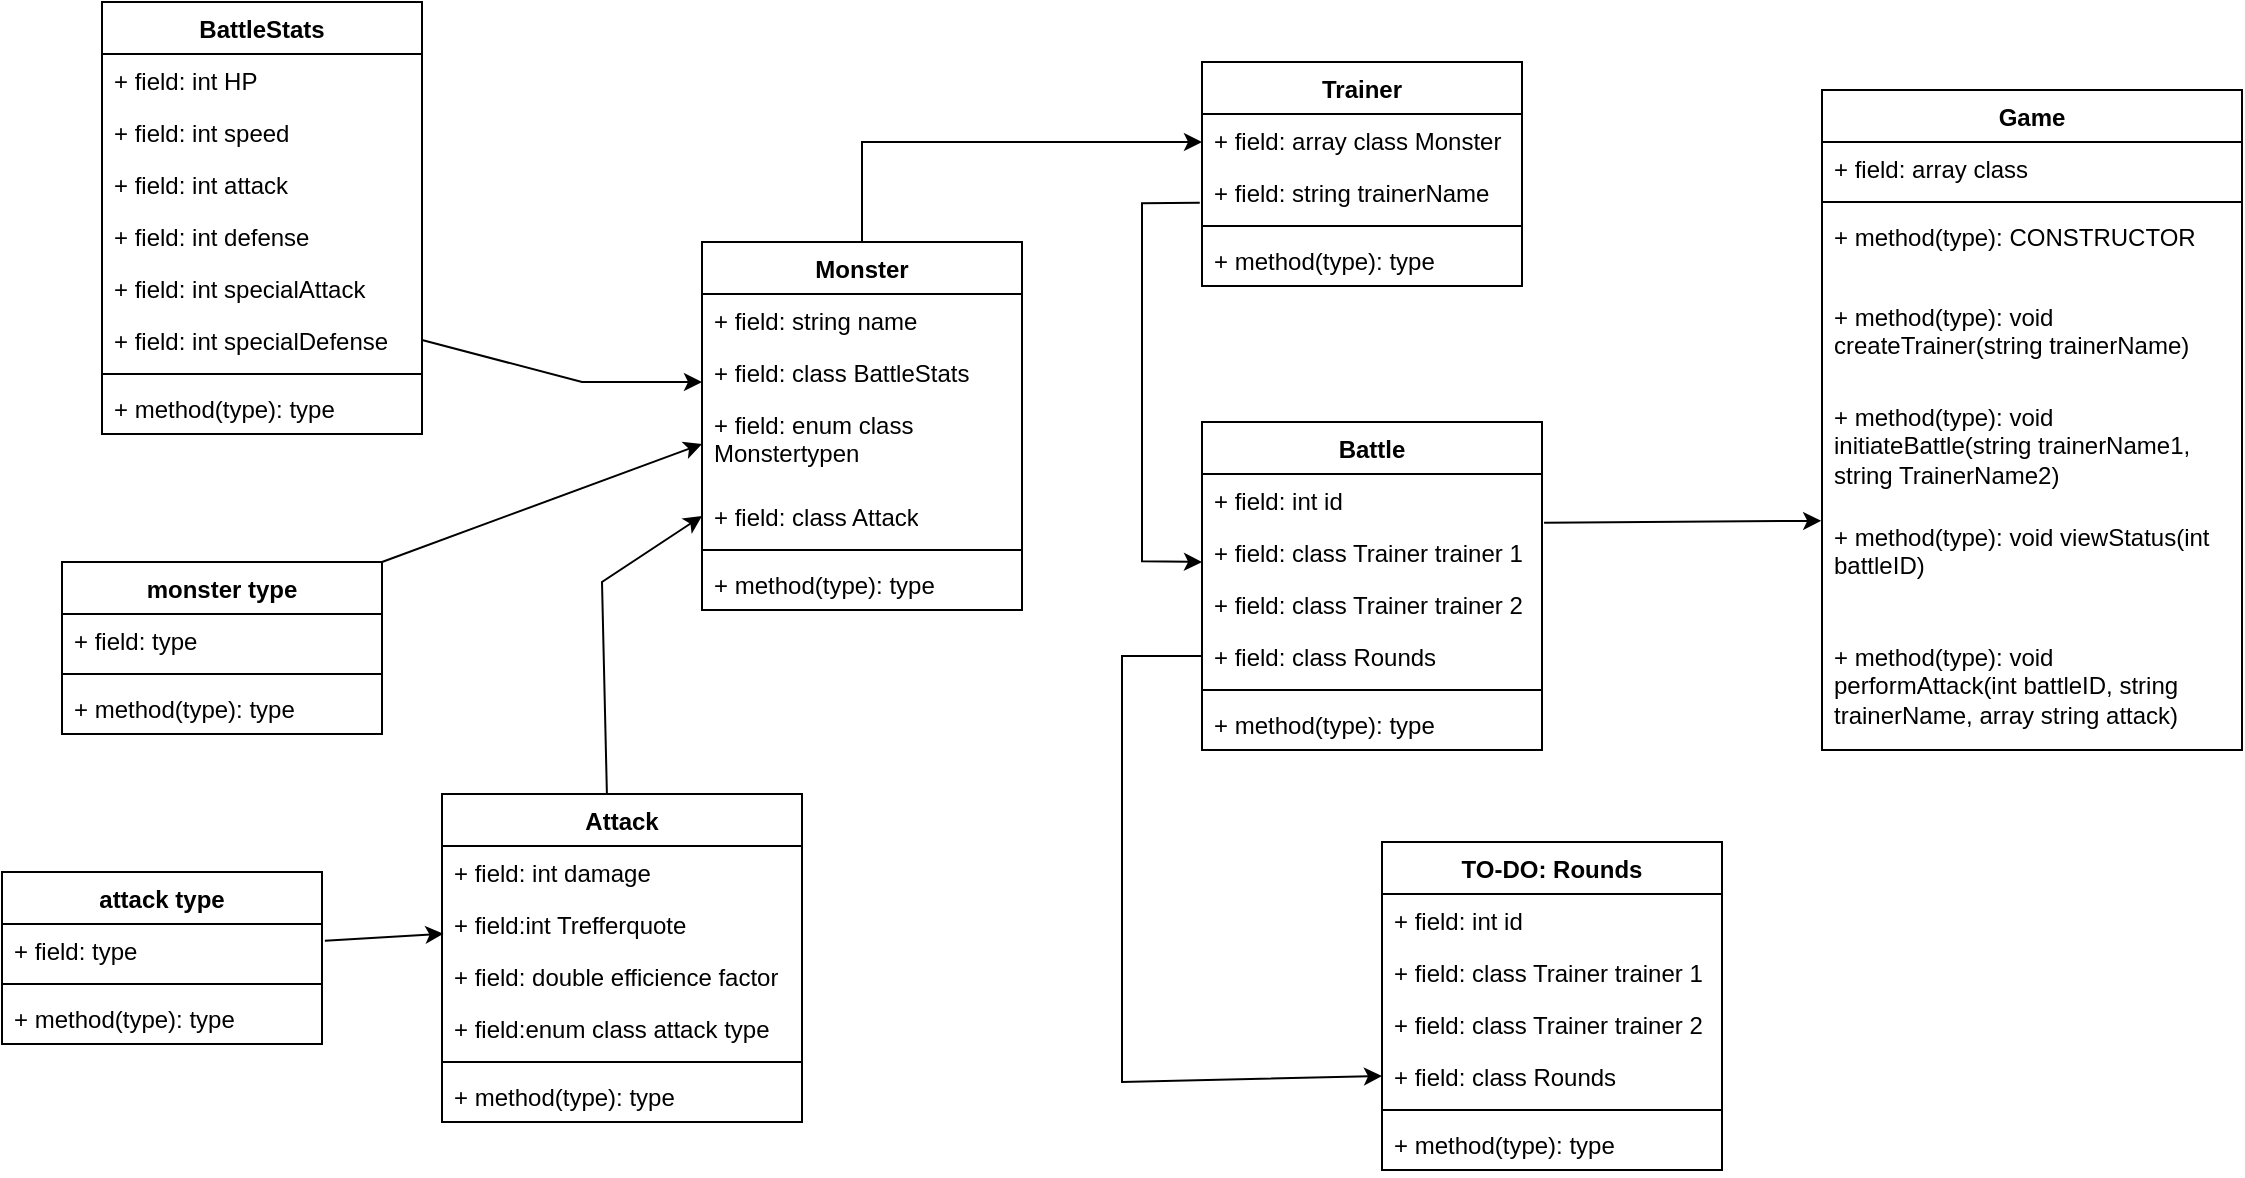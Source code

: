 <mxfile version="26.2.2">
  <diagram name="Page-1" id="lM-ZzzZHEhWTTHnsDYxo">
    <mxGraphModel dx="2278" dy="961" grid="1" gridSize="10" guides="1" tooltips="1" connect="1" arrows="1" fold="1" page="1" pageScale="1" pageWidth="850" pageHeight="1100" math="0" shadow="0">
      <root>
        <mxCell id="0" />
        <mxCell id="1" parent="0" />
        <mxCell id="rzf7BwaNBSHrU-T-loep-2" value="monster type" style="swimlane;fontStyle=1;align=center;verticalAlign=top;childLayout=stackLayout;horizontal=1;startSize=26;horizontalStack=0;resizeParent=1;resizeParentMax=0;resizeLast=0;collapsible=1;marginBottom=0;whiteSpace=wrap;html=1;" parent="1" vertex="1">
          <mxGeometry x="-190" y="380" width="160" height="86" as="geometry" />
        </mxCell>
        <mxCell id="rzf7BwaNBSHrU-T-loep-3" value="+ field: type" style="text;strokeColor=none;fillColor=none;align=left;verticalAlign=top;spacingLeft=4;spacingRight=4;overflow=hidden;rotatable=0;points=[[0,0.5],[1,0.5]];portConstraint=eastwest;whiteSpace=wrap;html=1;" parent="rzf7BwaNBSHrU-T-loep-2" vertex="1">
          <mxGeometry y="26" width="160" height="26" as="geometry" />
        </mxCell>
        <mxCell id="rzf7BwaNBSHrU-T-loep-4" value="" style="line;strokeWidth=1;fillColor=none;align=left;verticalAlign=middle;spacingTop=-1;spacingLeft=3;spacingRight=3;rotatable=0;labelPosition=right;points=[];portConstraint=eastwest;strokeColor=inherit;" parent="rzf7BwaNBSHrU-T-loep-2" vertex="1">
          <mxGeometry y="52" width="160" height="8" as="geometry" />
        </mxCell>
        <mxCell id="rzf7BwaNBSHrU-T-loep-5" value="+ method(type): type" style="text;strokeColor=none;fillColor=none;align=left;verticalAlign=top;spacingLeft=4;spacingRight=4;overflow=hidden;rotatable=0;points=[[0,0.5],[1,0.5]];portConstraint=eastwest;whiteSpace=wrap;html=1;" parent="rzf7BwaNBSHrU-T-loep-2" vertex="1">
          <mxGeometry y="60" width="160" height="26" as="geometry" />
        </mxCell>
        <mxCell id="rzf7BwaNBSHrU-T-loep-6" value="Monster" style="swimlane;fontStyle=1;align=center;verticalAlign=top;childLayout=stackLayout;horizontal=1;startSize=26;horizontalStack=0;resizeParent=1;resizeParentMax=0;resizeLast=0;collapsible=1;marginBottom=0;whiteSpace=wrap;html=1;" parent="1" vertex="1">
          <mxGeometry x="130" y="220" width="160" height="184" as="geometry" />
        </mxCell>
        <mxCell id="rzf7BwaNBSHrU-T-loep-7" value="+ field: string name" style="text;strokeColor=none;fillColor=none;align=left;verticalAlign=top;spacingLeft=4;spacingRight=4;overflow=hidden;rotatable=0;points=[[0,0.5],[1,0.5]];portConstraint=eastwest;whiteSpace=wrap;html=1;" parent="rzf7BwaNBSHrU-T-loep-6" vertex="1">
          <mxGeometry y="26" width="160" height="26" as="geometry" />
        </mxCell>
        <mxCell id="rzf7BwaNBSHrU-T-loep-23" value="+ field: class BattleStats" style="text;strokeColor=none;fillColor=none;align=left;verticalAlign=top;spacingLeft=4;spacingRight=4;overflow=hidden;rotatable=0;points=[[0,0.5],[1,0.5]];portConstraint=eastwest;whiteSpace=wrap;html=1;" parent="rzf7BwaNBSHrU-T-loep-6" vertex="1">
          <mxGeometry y="52" width="160" height="26" as="geometry" />
        </mxCell>
        <mxCell id="rzf7BwaNBSHrU-T-loep-25" value="+ field: enum class Monstertypen" style="text;strokeColor=none;fillColor=none;align=left;verticalAlign=top;spacingLeft=4;spacingRight=4;overflow=hidden;rotatable=0;points=[[0,0.5],[1,0.5]];portConstraint=eastwest;whiteSpace=wrap;html=1;" parent="rzf7BwaNBSHrU-T-loep-6" vertex="1">
          <mxGeometry y="78" width="160" height="46" as="geometry" />
        </mxCell>
        <mxCell id="rzf7BwaNBSHrU-T-loep-73" value="+ field: class Attack " style="text;strokeColor=none;fillColor=none;align=left;verticalAlign=top;spacingLeft=4;spacingRight=4;overflow=hidden;rotatable=0;points=[[0,0.5],[1,0.5]];portConstraint=eastwest;whiteSpace=wrap;html=1;" parent="rzf7BwaNBSHrU-T-loep-6" vertex="1">
          <mxGeometry y="124" width="160" height="26" as="geometry" />
        </mxCell>
        <mxCell id="rzf7BwaNBSHrU-T-loep-8" value="" style="line;strokeWidth=1;fillColor=none;align=left;verticalAlign=middle;spacingTop=-1;spacingLeft=3;spacingRight=3;rotatable=0;labelPosition=right;points=[];portConstraint=eastwest;strokeColor=inherit;" parent="rzf7BwaNBSHrU-T-loep-6" vertex="1">
          <mxGeometry y="150" width="160" height="8" as="geometry" />
        </mxCell>
        <mxCell id="rzf7BwaNBSHrU-T-loep-9" value="+ method(type): type" style="text;strokeColor=none;fillColor=none;align=left;verticalAlign=top;spacingLeft=4;spacingRight=4;overflow=hidden;rotatable=0;points=[[0,0.5],[1,0.5]];portConstraint=eastwest;whiteSpace=wrap;html=1;" parent="rzf7BwaNBSHrU-T-loep-6" vertex="1">
          <mxGeometry y="158" width="160" height="26" as="geometry" />
        </mxCell>
        <mxCell id="rzf7BwaNBSHrU-T-loep-10" value="Attack" style="swimlane;fontStyle=1;align=center;verticalAlign=top;childLayout=stackLayout;horizontal=1;startSize=26;horizontalStack=0;resizeParent=1;resizeParentMax=0;resizeLast=0;collapsible=1;marginBottom=0;whiteSpace=wrap;html=1;" parent="1" vertex="1">
          <mxGeometry y="496" width="180" height="164" as="geometry" />
        </mxCell>
        <mxCell id="rzf7BwaNBSHrU-T-loep-11" value="+ field: int damage" style="text;strokeColor=none;fillColor=none;align=left;verticalAlign=top;spacingLeft=4;spacingRight=4;overflow=hidden;rotatable=0;points=[[0,0.5],[1,0.5]];portConstraint=eastwest;whiteSpace=wrap;html=1;" parent="rzf7BwaNBSHrU-T-loep-10" vertex="1">
          <mxGeometry y="26" width="180" height="26" as="geometry" />
        </mxCell>
        <mxCell id="rzf7BwaNBSHrU-T-loep-36" value="+ field:int Trefferquote" style="text;strokeColor=none;fillColor=none;align=left;verticalAlign=top;spacingLeft=4;spacingRight=4;overflow=hidden;rotatable=0;points=[[0,0.5],[1,0.5]];portConstraint=eastwest;whiteSpace=wrap;html=1;" parent="rzf7BwaNBSHrU-T-loep-10" vertex="1">
          <mxGeometry y="52" width="180" height="26" as="geometry" />
        </mxCell>
        <mxCell id="rzf7BwaNBSHrU-T-loep-37" value="+ field: double efficience factor" style="text;strokeColor=none;fillColor=none;align=left;verticalAlign=top;spacingLeft=4;spacingRight=4;overflow=hidden;rotatable=0;points=[[0,0.5],[1,0.5]];portConstraint=eastwest;whiteSpace=wrap;html=1;" parent="rzf7BwaNBSHrU-T-loep-10" vertex="1">
          <mxGeometry y="78" width="180" height="26" as="geometry" />
        </mxCell>
        <mxCell id="rzf7BwaNBSHrU-T-loep-38" value="+ field:enum class attack type" style="text;strokeColor=none;fillColor=none;align=left;verticalAlign=top;spacingLeft=4;spacingRight=4;overflow=hidden;rotatable=0;points=[[0,0.5],[1,0.5]];portConstraint=eastwest;whiteSpace=wrap;html=1;" parent="rzf7BwaNBSHrU-T-loep-10" vertex="1">
          <mxGeometry y="104" width="180" height="26" as="geometry" />
        </mxCell>
        <mxCell id="rzf7BwaNBSHrU-T-loep-12" value="" style="line;strokeWidth=1;fillColor=none;align=left;verticalAlign=middle;spacingTop=-1;spacingLeft=3;spacingRight=3;rotatable=0;labelPosition=right;points=[];portConstraint=eastwest;strokeColor=inherit;" parent="rzf7BwaNBSHrU-T-loep-10" vertex="1">
          <mxGeometry y="130" width="180" height="8" as="geometry" />
        </mxCell>
        <mxCell id="rzf7BwaNBSHrU-T-loep-13" value="+ method(type): type" style="text;strokeColor=none;fillColor=none;align=left;verticalAlign=top;spacingLeft=4;spacingRight=4;overflow=hidden;rotatable=0;points=[[0,0.5],[1,0.5]];portConstraint=eastwest;whiteSpace=wrap;html=1;" parent="rzf7BwaNBSHrU-T-loep-10" vertex="1">
          <mxGeometry y="138" width="180" height="26" as="geometry" />
        </mxCell>
        <mxCell id="rzf7BwaNBSHrU-T-loep-15" value="BattleStats" style="swimlane;fontStyle=1;align=center;verticalAlign=top;childLayout=stackLayout;horizontal=1;startSize=26;horizontalStack=0;resizeParent=1;resizeParentMax=0;resizeLast=0;collapsible=1;marginBottom=0;whiteSpace=wrap;html=1;" parent="1" vertex="1">
          <mxGeometry x="-170" y="100" width="160" height="216" as="geometry" />
        </mxCell>
        <mxCell id="rzf7BwaNBSHrU-T-loep-16" value="+ field: int HP" style="text;strokeColor=none;fillColor=none;align=left;verticalAlign=top;spacingLeft=4;spacingRight=4;overflow=hidden;rotatable=0;points=[[0,0.5],[1,0.5]];portConstraint=eastwest;whiteSpace=wrap;html=1;" parent="rzf7BwaNBSHrU-T-loep-15" vertex="1">
          <mxGeometry y="26" width="160" height="26" as="geometry" />
        </mxCell>
        <mxCell id="rzf7BwaNBSHrU-T-loep-26" value="+ field: int speed" style="text;strokeColor=none;fillColor=none;align=left;verticalAlign=top;spacingLeft=4;spacingRight=4;overflow=hidden;rotatable=0;points=[[0,0.5],[1,0.5]];portConstraint=eastwest;whiteSpace=wrap;html=1;" parent="rzf7BwaNBSHrU-T-loep-15" vertex="1">
          <mxGeometry y="52" width="160" height="26" as="geometry" />
        </mxCell>
        <mxCell id="rzf7BwaNBSHrU-T-loep-28" value="+ field: int attack" style="text;strokeColor=none;fillColor=none;align=left;verticalAlign=top;spacingLeft=4;spacingRight=4;overflow=hidden;rotatable=0;points=[[0,0.5],[1,0.5]];portConstraint=eastwest;whiteSpace=wrap;html=1;" parent="rzf7BwaNBSHrU-T-loep-15" vertex="1">
          <mxGeometry y="78" width="160" height="26" as="geometry" />
        </mxCell>
        <mxCell id="rzf7BwaNBSHrU-T-loep-30" value="+ field: int defense" style="text;strokeColor=none;fillColor=none;align=left;verticalAlign=top;spacingLeft=4;spacingRight=4;overflow=hidden;rotatable=0;points=[[0,0.5],[1,0.5]];portConstraint=eastwest;whiteSpace=wrap;html=1;" parent="rzf7BwaNBSHrU-T-loep-15" vertex="1">
          <mxGeometry y="104" width="160" height="26" as="geometry" />
        </mxCell>
        <mxCell id="rzf7BwaNBSHrU-T-loep-31" value="+ field: int specialAttack" style="text;strokeColor=none;fillColor=none;align=left;verticalAlign=top;spacingLeft=4;spacingRight=4;overflow=hidden;rotatable=0;points=[[0,0.5],[1,0.5]];portConstraint=eastwest;whiteSpace=wrap;html=1;" parent="rzf7BwaNBSHrU-T-loep-15" vertex="1">
          <mxGeometry y="130" width="160" height="26" as="geometry" />
        </mxCell>
        <mxCell id="rzf7BwaNBSHrU-T-loep-29" value="&lt;div&gt;+ field: int specialDefense&lt;/div&gt;" style="text;strokeColor=none;fillColor=none;align=left;verticalAlign=top;spacingLeft=4;spacingRight=4;overflow=hidden;rotatable=0;points=[[0,0.5],[1,0.5]];portConstraint=eastwest;whiteSpace=wrap;html=1;" parent="rzf7BwaNBSHrU-T-loep-15" vertex="1">
          <mxGeometry y="156" width="160" height="26" as="geometry" />
        </mxCell>
        <mxCell id="rzf7BwaNBSHrU-T-loep-17" value="" style="line;strokeWidth=1;fillColor=none;align=left;verticalAlign=middle;spacingTop=-1;spacingLeft=3;spacingRight=3;rotatable=0;labelPosition=right;points=[];portConstraint=eastwest;strokeColor=inherit;" parent="rzf7BwaNBSHrU-T-loep-15" vertex="1">
          <mxGeometry y="182" width="160" height="8" as="geometry" />
        </mxCell>
        <mxCell id="rzf7BwaNBSHrU-T-loep-18" value="+ method(type): type" style="text;strokeColor=none;fillColor=none;align=left;verticalAlign=top;spacingLeft=4;spacingRight=4;overflow=hidden;rotatable=0;points=[[0,0.5],[1,0.5]];portConstraint=eastwest;whiteSpace=wrap;html=1;" parent="rzf7BwaNBSHrU-T-loep-15" vertex="1">
          <mxGeometry y="190" width="160" height="26" as="geometry" />
        </mxCell>
        <mxCell id="rzf7BwaNBSHrU-T-loep-19" value="Trainer" style="swimlane;fontStyle=1;align=center;verticalAlign=top;childLayout=stackLayout;horizontal=1;startSize=26;horizontalStack=0;resizeParent=1;resizeParentMax=0;resizeLast=0;collapsible=1;marginBottom=0;whiteSpace=wrap;html=1;" parent="1" vertex="1">
          <mxGeometry x="380" y="130" width="160" height="112" as="geometry" />
        </mxCell>
        <mxCell id="rzf7BwaNBSHrU-T-loep-20" value="+ field: array class Monster" style="text;strokeColor=none;fillColor=none;align=left;verticalAlign=top;spacingLeft=4;spacingRight=4;overflow=hidden;rotatable=0;points=[[0,0.5],[1,0.5]];portConstraint=eastwest;whiteSpace=wrap;html=1;" parent="rzf7BwaNBSHrU-T-loep-19" vertex="1">
          <mxGeometry y="26" width="160" height="26" as="geometry" />
        </mxCell>
        <mxCell id="rzf7BwaNBSHrU-T-loep-69" value="+ field: string trainerName" style="text;strokeColor=none;fillColor=none;align=left;verticalAlign=top;spacingLeft=4;spacingRight=4;overflow=hidden;rotatable=0;points=[[0,0.5],[1,0.5]];portConstraint=eastwest;whiteSpace=wrap;html=1;" parent="rzf7BwaNBSHrU-T-loep-19" vertex="1">
          <mxGeometry y="52" width="160" height="26" as="geometry" />
        </mxCell>
        <mxCell id="rzf7BwaNBSHrU-T-loep-21" value="" style="line;strokeWidth=1;fillColor=none;align=left;verticalAlign=middle;spacingTop=-1;spacingLeft=3;spacingRight=3;rotatable=0;labelPosition=right;points=[];portConstraint=eastwest;strokeColor=inherit;" parent="rzf7BwaNBSHrU-T-loep-19" vertex="1">
          <mxGeometry y="78" width="160" height="8" as="geometry" />
        </mxCell>
        <mxCell id="rzf7BwaNBSHrU-T-loep-22" value="+ method(type): type" style="text;strokeColor=none;fillColor=none;align=left;verticalAlign=top;spacingLeft=4;spacingRight=4;overflow=hidden;rotatable=0;points=[[0,0.5],[1,0.5]];portConstraint=eastwest;whiteSpace=wrap;html=1;" parent="rzf7BwaNBSHrU-T-loep-19" vertex="1">
          <mxGeometry y="86" width="160" height="26" as="geometry" />
        </mxCell>
        <mxCell id="rzf7BwaNBSHrU-T-loep-32" value="attack type" style="swimlane;fontStyle=1;align=center;verticalAlign=top;childLayout=stackLayout;horizontal=1;startSize=26;horizontalStack=0;resizeParent=1;resizeParentMax=0;resizeLast=0;collapsible=1;marginBottom=0;whiteSpace=wrap;html=1;" parent="1" vertex="1">
          <mxGeometry x="-220" y="535" width="160" height="86" as="geometry" />
        </mxCell>
        <mxCell id="rzf7BwaNBSHrU-T-loep-33" value="+ field: type" style="text;strokeColor=none;fillColor=none;align=left;verticalAlign=top;spacingLeft=4;spacingRight=4;overflow=hidden;rotatable=0;points=[[0,0.5],[1,0.5]];portConstraint=eastwest;whiteSpace=wrap;html=1;" parent="rzf7BwaNBSHrU-T-loep-32" vertex="1">
          <mxGeometry y="26" width="160" height="26" as="geometry" />
        </mxCell>
        <mxCell id="rzf7BwaNBSHrU-T-loep-34" value="" style="line;strokeWidth=1;fillColor=none;align=left;verticalAlign=middle;spacingTop=-1;spacingLeft=3;spacingRight=3;rotatable=0;labelPosition=right;points=[];portConstraint=eastwest;strokeColor=inherit;" parent="rzf7BwaNBSHrU-T-loep-32" vertex="1">
          <mxGeometry y="52" width="160" height="8" as="geometry" />
        </mxCell>
        <mxCell id="rzf7BwaNBSHrU-T-loep-35" value="+ method(type): type" style="text;strokeColor=none;fillColor=none;align=left;verticalAlign=top;spacingLeft=4;spacingRight=4;overflow=hidden;rotatable=0;points=[[0,0.5],[1,0.5]];portConstraint=eastwest;whiteSpace=wrap;html=1;" parent="rzf7BwaNBSHrU-T-loep-32" vertex="1">
          <mxGeometry y="60" width="160" height="26" as="geometry" />
        </mxCell>
        <mxCell id="rzf7BwaNBSHrU-T-loep-39" value="Battle" style="swimlane;fontStyle=1;align=center;verticalAlign=top;childLayout=stackLayout;horizontal=1;startSize=26;horizontalStack=0;resizeParent=1;resizeParentMax=0;resizeLast=0;collapsible=1;marginBottom=0;whiteSpace=wrap;html=1;" parent="1" vertex="1">
          <mxGeometry x="380" y="310" width="170" height="164" as="geometry" />
        </mxCell>
        <mxCell id="rzf7BwaNBSHrU-T-loep-40" value="+ field: int id" style="text;strokeColor=none;fillColor=none;align=left;verticalAlign=top;spacingLeft=4;spacingRight=4;overflow=hidden;rotatable=0;points=[[0,0.5],[1,0.5]];portConstraint=eastwest;whiteSpace=wrap;html=1;" parent="rzf7BwaNBSHrU-T-loep-39" vertex="1">
          <mxGeometry y="26" width="170" height="26" as="geometry" />
        </mxCell>
        <mxCell id="rzf7BwaNBSHrU-T-loep-44" value="&lt;div&gt;+ field: class Trainer trainer 1&lt;/div&gt;&lt;div&gt;&lt;br&gt;&lt;/div&gt;" style="text;strokeColor=none;fillColor=none;align=left;verticalAlign=top;spacingLeft=4;spacingRight=4;overflow=hidden;rotatable=0;points=[[0,0.5],[1,0.5]];portConstraint=eastwest;whiteSpace=wrap;html=1;" parent="rzf7BwaNBSHrU-T-loep-39" vertex="1">
          <mxGeometry y="52" width="170" height="26" as="geometry" />
        </mxCell>
        <mxCell id="rzf7BwaNBSHrU-T-loep-46" value="&lt;div&gt;+ field: class Trainer trainer 2&lt;br&gt;&lt;/div&gt;&lt;div&gt;&lt;br&gt;&lt;/div&gt;" style="text;strokeColor=none;fillColor=none;align=left;verticalAlign=top;spacingLeft=4;spacingRight=4;overflow=hidden;rotatable=0;points=[[0,0.5],[1,0.5]];portConstraint=eastwest;whiteSpace=wrap;html=1;" parent="rzf7BwaNBSHrU-T-loep-39" vertex="1">
          <mxGeometry y="78" width="170" height="26" as="geometry" />
        </mxCell>
        <mxCell id="rzf7BwaNBSHrU-T-loep-79" value="&lt;div&gt;+ field: class Rounds&lt;br&gt;&lt;/div&gt;&lt;div&gt;&lt;br&gt;&lt;/div&gt;" style="text;strokeColor=none;fillColor=none;align=left;verticalAlign=top;spacingLeft=4;spacingRight=4;overflow=hidden;rotatable=0;points=[[0,0.5],[1,0.5]];portConstraint=eastwest;whiteSpace=wrap;html=1;" parent="rzf7BwaNBSHrU-T-loep-39" vertex="1">
          <mxGeometry y="104" width="170" height="26" as="geometry" />
        </mxCell>
        <mxCell id="rzf7BwaNBSHrU-T-loep-41" value="" style="line;strokeWidth=1;fillColor=none;align=left;verticalAlign=middle;spacingTop=-1;spacingLeft=3;spacingRight=3;rotatable=0;labelPosition=right;points=[];portConstraint=eastwest;strokeColor=inherit;" parent="rzf7BwaNBSHrU-T-loep-39" vertex="1">
          <mxGeometry y="130" width="170" height="8" as="geometry" />
        </mxCell>
        <mxCell id="rzf7BwaNBSHrU-T-loep-42" value="+ method(type): type" style="text;strokeColor=none;fillColor=none;align=left;verticalAlign=top;spacingLeft=4;spacingRight=4;overflow=hidden;rotatable=0;points=[[0,0.5],[1,0.5]];portConstraint=eastwest;whiteSpace=wrap;html=1;" parent="rzf7BwaNBSHrU-T-loep-39" vertex="1">
          <mxGeometry y="138" width="170" height="26" as="geometry" />
        </mxCell>
        <mxCell id="rzf7BwaNBSHrU-T-loep-60" value="Game" style="swimlane;fontStyle=1;align=center;verticalAlign=top;childLayout=stackLayout;horizontal=1;startSize=26;horizontalStack=0;resizeParent=1;resizeParentMax=0;resizeLast=0;collapsible=1;marginBottom=0;whiteSpace=wrap;html=1;" parent="1" vertex="1">
          <mxGeometry x="690" y="144" width="210" height="330" as="geometry" />
        </mxCell>
        <mxCell id="rzf7BwaNBSHrU-T-loep-61" value="+ field: array class " style="text;strokeColor=none;fillColor=none;align=left;verticalAlign=top;spacingLeft=4;spacingRight=4;overflow=hidden;rotatable=0;points=[[0,0.5],[1,0.5]];portConstraint=eastwest;whiteSpace=wrap;html=1;" parent="rzf7BwaNBSHrU-T-loep-60" vertex="1">
          <mxGeometry y="26" width="210" height="26" as="geometry" />
        </mxCell>
        <mxCell id="rzf7BwaNBSHrU-T-loep-62" value="" style="line;strokeWidth=1;fillColor=none;align=left;verticalAlign=middle;spacingTop=-1;spacingLeft=3;spacingRight=3;rotatable=0;labelPosition=right;points=[];portConstraint=eastwest;strokeColor=inherit;" parent="rzf7BwaNBSHrU-T-loep-60" vertex="1">
          <mxGeometry y="52" width="210" height="8" as="geometry" />
        </mxCell>
        <mxCell id="rzf7BwaNBSHrU-T-loep-68" value="+ method(type): CONSTRUCTOR" style="text;strokeColor=none;fillColor=none;align=left;verticalAlign=top;spacingLeft=4;spacingRight=4;overflow=hidden;rotatable=0;points=[[0,0.5],[1,0.5]];portConstraint=eastwest;whiteSpace=wrap;html=1;" parent="rzf7BwaNBSHrU-T-loep-60" vertex="1">
          <mxGeometry y="60" width="210" height="40" as="geometry" />
        </mxCell>
        <mxCell id="rzf7BwaNBSHrU-T-loep-63" value="+ method(type): void createTrainer(string trainerName)" style="text;strokeColor=none;fillColor=none;align=left;verticalAlign=top;spacingLeft=4;spacingRight=4;overflow=hidden;rotatable=0;points=[[0,0.5],[1,0.5]];portConstraint=eastwest;whiteSpace=wrap;html=1;" parent="rzf7BwaNBSHrU-T-loep-60" vertex="1">
          <mxGeometry y="100" width="210" height="50" as="geometry" />
        </mxCell>
        <mxCell id="rzf7BwaNBSHrU-T-loep-64" value="+ method(type): void initiateBattle(string trainerName1, string TrainerName2)" style="text;strokeColor=none;fillColor=none;align=left;verticalAlign=top;spacingLeft=4;spacingRight=4;overflow=hidden;rotatable=0;points=[[0,0.5],[1,0.5]];portConstraint=eastwest;whiteSpace=wrap;html=1;" parent="rzf7BwaNBSHrU-T-loep-60" vertex="1">
          <mxGeometry y="150" width="210" height="60" as="geometry" />
        </mxCell>
        <mxCell id="rzf7BwaNBSHrU-T-loep-65" value="+ method(type): void viewStatus(int battleID)" style="text;strokeColor=none;fillColor=none;align=left;verticalAlign=top;spacingLeft=4;spacingRight=4;overflow=hidden;rotatable=0;points=[[0,0.5],[1,0.5]];portConstraint=eastwest;whiteSpace=wrap;html=1;" parent="rzf7BwaNBSHrU-T-loep-60" vertex="1">
          <mxGeometry y="210" width="210" height="60" as="geometry" />
        </mxCell>
        <mxCell id="rzf7BwaNBSHrU-T-loep-66" value="+ method(type): void performAttack(int battleID, string trainerName, array string attack)" style="text;strokeColor=none;fillColor=none;align=left;verticalAlign=top;spacingLeft=4;spacingRight=4;overflow=hidden;rotatable=0;points=[[0,0.5],[1,0.5]];portConstraint=eastwest;whiteSpace=wrap;html=1;" parent="rzf7BwaNBSHrU-T-loep-60" vertex="1">
          <mxGeometry y="270" width="210" height="60" as="geometry" />
        </mxCell>
        <mxCell id="rzf7BwaNBSHrU-T-loep-70" value="" style="endArrow=classic;html=1;rounded=0;exitX=1;exitY=0.5;exitDx=0;exitDy=0;" parent="1" source="rzf7BwaNBSHrU-T-loep-29" edge="1">
          <mxGeometry width="50" height="50" relative="1" as="geometry">
            <mxPoint x="-10" y="307.18" as="sourcePoint" />
            <mxPoint x="130" y="289.998" as="targetPoint" />
            <Array as="points">
              <mxPoint x="70" y="290" />
            </Array>
          </mxGeometry>
        </mxCell>
        <mxCell id="rzf7BwaNBSHrU-T-loep-71" value="" style="endArrow=classic;html=1;rounded=0;entryX=0;entryY=0.5;entryDx=0;entryDy=0;exitX=1;exitY=0;exitDx=0;exitDy=0;" parent="1" source="rzf7BwaNBSHrU-T-loep-2" target="rzf7BwaNBSHrU-T-loep-25" edge="1">
          <mxGeometry width="50" height="50" relative="1" as="geometry">
            <mxPoint x="-10" y="378" as="sourcePoint" />
            <mxPoint x="130" y="360.818" as="targetPoint" />
          </mxGeometry>
        </mxCell>
        <mxCell id="rzf7BwaNBSHrU-T-loep-72" value="" style="endArrow=classic;html=1;rounded=0;entryX=0.004;entryY=0.688;entryDx=0;entryDy=0;exitX=1.009;exitY=0.322;exitDx=0;exitDy=0;exitPerimeter=0;entryPerimeter=0;" parent="1" source="rzf7BwaNBSHrU-T-loep-33" target="rzf7BwaNBSHrU-T-loep-36" edge="1">
          <mxGeometry width="50" height="50" relative="1" as="geometry">
            <mxPoint x="-20" y="570" as="sourcePoint" />
            <mxPoint x="100" y="481" as="targetPoint" />
          </mxGeometry>
        </mxCell>
        <mxCell id="rzf7BwaNBSHrU-T-loep-74" value="" style="endArrow=classic;html=1;rounded=0;entryX=0;entryY=0.5;entryDx=0;entryDy=0;exitX=0.458;exitY=-0.003;exitDx=0;exitDy=0;exitPerimeter=0;" parent="1" source="rzf7BwaNBSHrU-T-loep-10" target="rzf7BwaNBSHrU-T-loep-73" edge="1">
          <mxGeometry width="50" height="50" relative="1" as="geometry">
            <mxPoint x="-20" y="440" as="sourcePoint" />
            <mxPoint x="140" y="331" as="targetPoint" />
            <Array as="points">
              <mxPoint x="80" y="390" />
            </Array>
          </mxGeometry>
        </mxCell>
        <mxCell id="rzf7BwaNBSHrU-T-loep-75" value="" style="endArrow=classic;html=1;rounded=0;exitX=0.5;exitY=0;exitDx=0;exitDy=0;" parent="1" source="rzf7BwaNBSHrU-T-loep-6" edge="1">
          <mxGeometry width="50" height="50" relative="1" as="geometry">
            <mxPoint x="210" y="170" as="sourcePoint" />
            <mxPoint x="380" y="169.998" as="targetPoint" />
            <Array as="points">
              <mxPoint x="210" y="170" />
            </Array>
          </mxGeometry>
        </mxCell>
        <mxCell id="rzf7BwaNBSHrU-T-loep-77" value="" style="endArrow=classic;html=1;rounded=0;exitX=-0.007;exitY=-0.09;exitDx=0;exitDy=0;exitPerimeter=0;" parent="1" edge="1">
          <mxGeometry width="50" height="50" relative="1" as="geometry">
            <mxPoint x="378.88" y="200.33" as="sourcePoint" />
            <mxPoint x="380" y="380" as="targetPoint" />
            <Array as="points">
              <mxPoint x="350" y="200.67" />
              <mxPoint x="350" y="379.67" />
            </Array>
          </mxGeometry>
        </mxCell>
        <mxCell id="rzf7BwaNBSHrU-T-loep-80" value="TO-DO: Rounds" style="swimlane;fontStyle=1;align=center;verticalAlign=top;childLayout=stackLayout;horizontal=1;startSize=26;horizontalStack=0;resizeParent=1;resizeParentMax=0;resizeLast=0;collapsible=1;marginBottom=0;whiteSpace=wrap;html=1;" parent="1" vertex="1">
          <mxGeometry x="470" y="520" width="170" height="164" as="geometry" />
        </mxCell>
        <mxCell id="rzf7BwaNBSHrU-T-loep-81" value="+ field: int id" style="text;strokeColor=none;fillColor=none;align=left;verticalAlign=top;spacingLeft=4;spacingRight=4;overflow=hidden;rotatable=0;points=[[0,0.5],[1,0.5]];portConstraint=eastwest;whiteSpace=wrap;html=1;" parent="rzf7BwaNBSHrU-T-loep-80" vertex="1">
          <mxGeometry y="26" width="170" height="26" as="geometry" />
        </mxCell>
        <mxCell id="rzf7BwaNBSHrU-T-loep-82" value="&lt;div&gt;+ field: class Trainer trainer 1&lt;/div&gt;&lt;div&gt;&lt;br&gt;&lt;/div&gt;" style="text;strokeColor=none;fillColor=none;align=left;verticalAlign=top;spacingLeft=4;spacingRight=4;overflow=hidden;rotatable=0;points=[[0,0.5],[1,0.5]];portConstraint=eastwest;whiteSpace=wrap;html=1;" parent="rzf7BwaNBSHrU-T-loep-80" vertex="1">
          <mxGeometry y="52" width="170" height="26" as="geometry" />
        </mxCell>
        <mxCell id="rzf7BwaNBSHrU-T-loep-83" value="&lt;div&gt;+ field: class Trainer trainer 2&lt;br&gt;&lt;/div&gt;&lt;div&gt;&lt;br&gt;&lt;/div&gt;" style="text;strokeColor=none;fillColor=none;align=left;verticalAlign=top;spacingLeft=4;spacingRight=4;overflow=hidden;rotatable=0;points=[[0,0.5],[1,0.5]];portConstraint=eastwest;whiteSpace=wrap;html=1;" parent="rzf7BwaNBSHrU-T-loep-80" vertex="1">
          <mxGeometry y="78" width="170" height="26" as="geometry" />
        </mxCell>
        <mxCell id="rzf7BwaNBSHrU-T-loep-84" value="&lt;div&gt;+ field: class Rounds&lt;br&gt;&lt;/div&gt;&lt;div&gt;&lt;br&gt;&lt;/div&gt;" style="text;strokeColor=none;fillColor=none;align=left;verticalAlign=top;spacingLeft=4;spacingRight=4;overflow=hidden;rotatable=0;points=[[0,0.5],[1,0.5]];portConstraint=eastwest;whiteSpace=wrap;html=1;" parent="rzf7BwaNBSHrU-T-loep-80" vertex="1">
          <mxGeometry y="104" width="170" height="26" as="geometry" />
        </mxCell>
        <mxCell id="rzf7BwaNBSHrU-T-loep-85" value="" style="line;strokeWidth=1;fillColor=none;align=left;verticalAlign=middle;spacingTop=-1;spacingLeft=3;spacingRight=3;rotatable=0;labelPosition=right;points=[];portConstraint=eastwest;strokeColor=inherit;" parent="rzf7BwaNBSHrU-T-loep-80" vertex="1">
          <mxGeometry y="130" width="170" height="8" as="geometry" />
        </mxCell>
        <mxCell id="rzf7BwaNBSHrU-T-loep-86" value="+ method(type): type" style="text;strokeColor=none;fillColor=none;align=left;verticalAlign=top;spacingLeft=4;spacingRight=4;overflow=hidden;rotatable=0;points=[[0,0.5],[1,0.5]];portConstraint=eastwest;whiteSpace=wrap;html=1;" parent="rzf7BwaNBSHrU-T-loep-80" vertex="1">
          <mxGeometry y="138" width="170" height="26" as="geometry" />
        </mxCell>
        <mxCell id="rzf7BwaNBSHrU-T-loep-87" value="" style="edgeStyle=none;orthogonalLoop=1;jettySize=auto;html=1;rounded=0;exitX=0;exitY=0.5;exitDx=0;exitDy=0;entryX=0;entryY=0.5;entryDx=0;entryDy=0;" parent="1" source="rzf7BwaNBSHrU-T-loep-79" target="rzf7BwaNBSHrU-T-loep-84" edge="1">
          <mxGeometry width="100" relative="1" as="geometry">
            <mxPoint x="290" y="480" as="sourcePoint" />
            <mxPoint x="350" y="650" as="targetPoint" />
            <Array as="points">
              <mxPoint x="340" y="427" />
              <mxPoint x="340" y="640" />
            </Array>
          </mxGeometry>
        </mxCell>
        <mxCell id="rzf7BwaNBSHrU-T-loep-88" value="" style="endArrow=classic;html=1;rounded=0;exitX=1.006;exitY=-0.064;exitDx=0;exitDy=0;exitPerimeter=0;entryX=-0.002;entryY=0.09;entryDx=0;entryDy=0;entryPerimeter=0;" parent="1" source="rzf7BwaNBSHrU-T-loep-44" target="rzf7BwaNBSHrU-T-loep-65" edge="1">
          <mxGeometry width="50" height="50" relative="1" as="geometry">
            <mxPoint x="550" y="380" as="sourcePoint" />
            <mxPoint x="690" y="362.818" as="targetPoint" />
          </mxGeometry>
        </mxCell>
      </root>
    </mxGraphModel>
  </diagram>
</mxfile>

